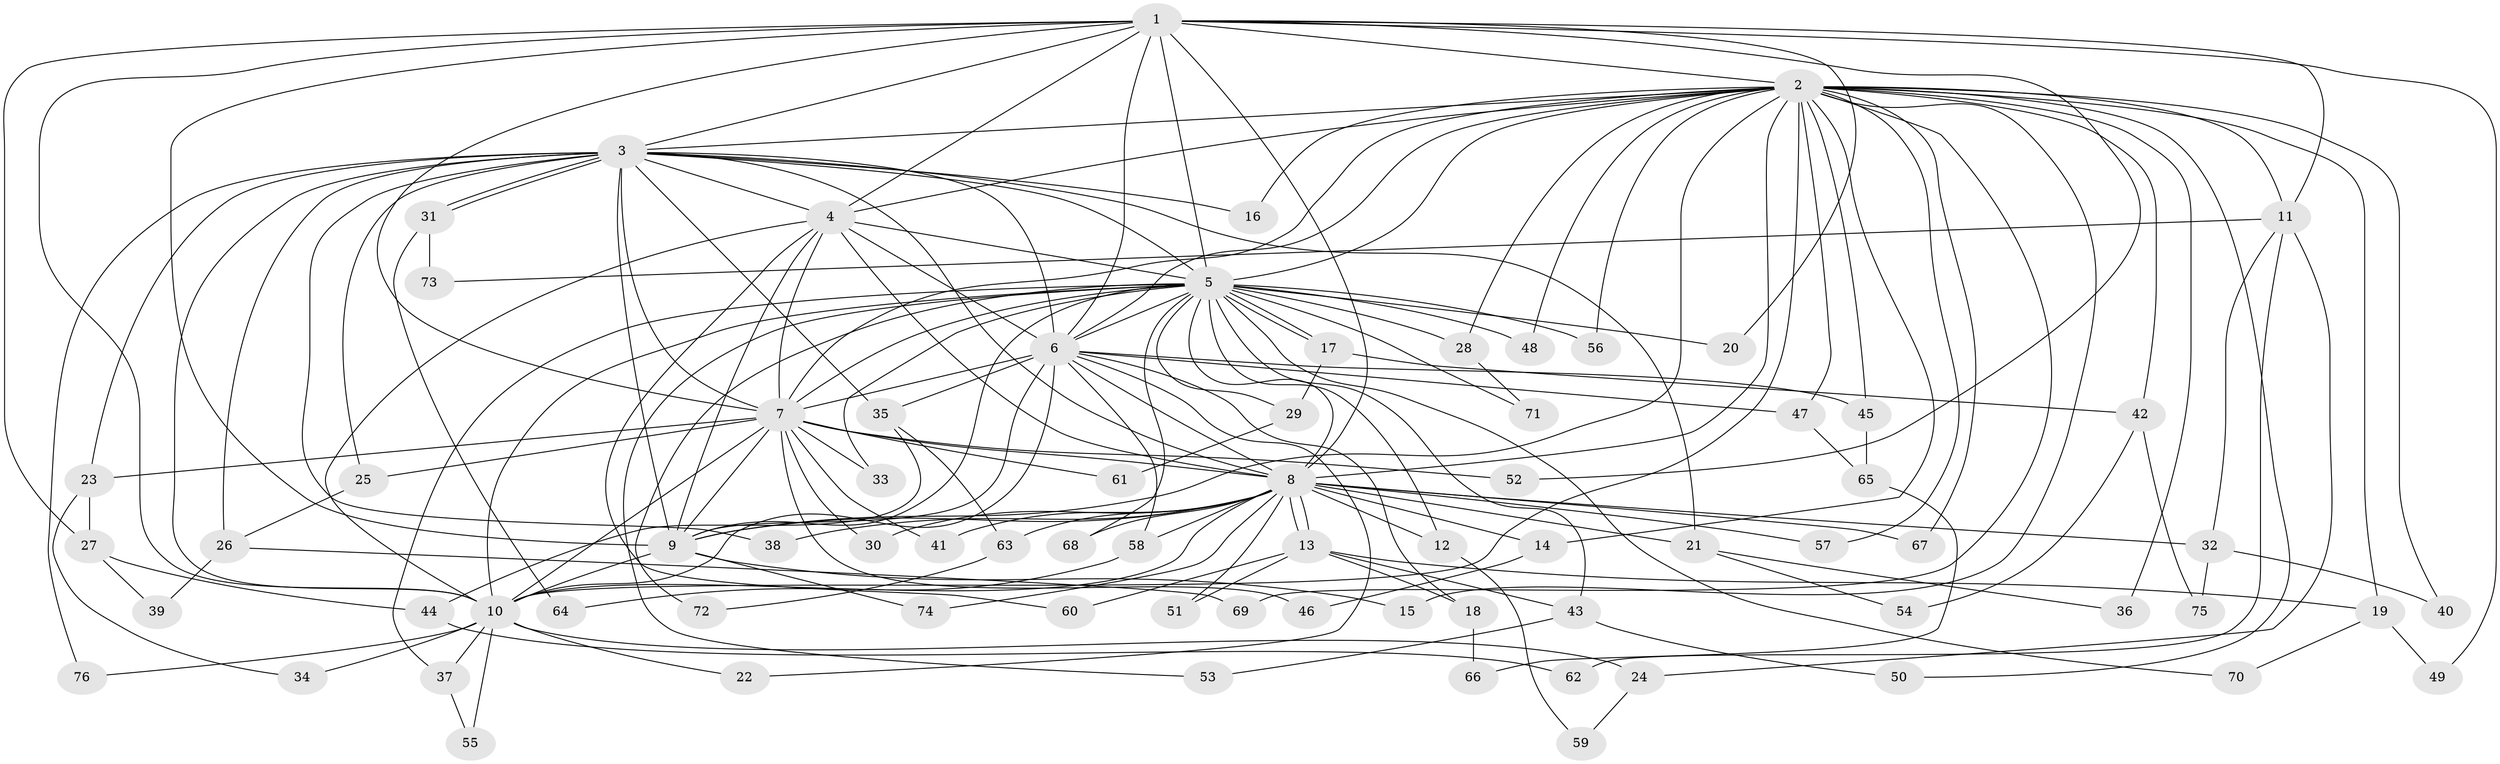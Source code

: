 // Generated by graph-tools (version 1.1) at 2025/14/03/09/25 04:14:04]
// undirected, 76 vertices, 177 edges
graph export_dot {
graph [start="1"]
  node [color=gray90,style=filled];
  1;
  2;
  3;
  4;
  5;
  6;
  7;
  8;
  9;
  10;
  11;
  12;
  13;
  14;
  15;
  16;
  17;
  18;
  19;
  20;
  21;
  22;
  23;
  24;
  25;
  26;
  27;
  28;
  29;
  30;
  31;
  32;
  33;
  34;
  35;
  36;
  37;
  38;
  39;
  40;
  41;
  42;
  43;
  44;
  45;
  46;
  47;
  48;
  49;
  50;
  51;
  52;
  53;
  54;
  55;
  56;
  57;
  58;
  59;
  60;
  61;
  62;
  63;
  64;
  65;
  66;
  67;
  68;
  69;
  70;
  71;
  72;
  73;
  74;
  75;
  76;
  1 -- 2;
  1 -- 3;
  1 -- 4;
  1 -- 5;
  1 -- 6;
  1 -- 7;
  1 -- 8;
  1 -- 9;
  1 -- 10;
  1 -- 11;
  1 -- 20;
  1 -- 27;
  1 -- 49;
  1 -- 52;
  2 -- 3;
  2 -- 4;
  2 -- 5;
  2 -- 6;
  2 -- 7;
  2 -- 8;
  2 -- 9;
  2 -- 10;
  2 -- 11;
  2 -- 14;
  2 -- 15;
  2 -- 16;
  2 -- 19;
  2 -- 28;
  2 -- 36;
  2 -- 40;
  2 -- 42;
  2 -- 45;
  2 -- 47;
  2 -- 48;
  2 -- 50;
  2 -- 56;
  2 -- 57;
  2 -- 67;
  2 -- 69;
  3 -- 4;
  3 -- 5;
  3 -- 6;
  3 -- 7;
  3 -- 8;
  3 -- 9;
  3 -- 10;
  3 -- 16;
  3 -- 21;
  3 -- 23;
  3 -- 25;
  3 -- 26;
  3 -- 31;
  3 -- 31;
  3 -- 35;
  3 -- 38;
  3 -- 76;
  4 -- 5;
  4 -- 6;
  4 -- 7;
  4 -- 8;
  4 -- 9;
  4 -- 10;
  4 -- 60;
  5 -- 6;
  5 -- 7;
  5 -- 8;
  5 -- 9;
  5 -- 10;
  5 -- 12;
  5 -- 17;
  5 -- 17;
  5 -- 20;
  5 -- 28;
  5 -- 29;
  5 -- 33;
  5 -- 37;
  5 -- 43;
  5 -- 48;
  5 -- 53;
  5 -- 56;
  5 -- 68;
  5 -- 70;
  5 -- 71;
  5 -- 72;
  6 -- 7;
  6 -- 8;
  6 -- 9;
  6 -- 10;
  6 -- 18;
  6 -- 22;
  6 -- 35;
  6 -- 45;
  6 -- 47;
  6 -- 58;
  7 -- 8;
  7 -- 9;
  7 -- 10;
  7 -- 23;
  7 -- 25;
  7 -- 30;
  7 -- 33;
  7 -- 41;
  7 -- 46;
  7 -- 52;
  7 -- 61;
  8 -- 9;
  8 -- 10;
  8 -- 12;
  8 -- 13;
  8 -- 13;
  8 -- 14;
  8 -- 21;
  8 -- 30;
  8 -- 32;
  8 -- 38;
  8 -- 41;
  8 -- 51;
  8 -- 57;
  8 -- 58;
  8 -- 63;
  8 -- 67;
  8 -- 68;
  8 -- 74;
  9 -- 10;
  9 -- 15;
  9 -- 74;
  10 -- 22;
  10 -- 24;
  10 -- 34;
  10 -- 37;
  10 -- 55;
  10 -- 76;
  11 -- 24;
  11 -- 32;
  11 -- 62;
  11 -- 73;
  12 -- 59;
  13 -- 18;
  13 -- 19;
  13 -- 43;
  13 -- 51;
  13 -- 60;
  14 -- 46;
  17 -- 29;
  17 -- 42;
  18 -- 66;
  19 -- 49;
  19 -- 70;
  21 -- 36;
  21 -- 54;
  23 -- 27;
  23 -- 34;
  24 -- 59;
  25 -- 26;
  26 -- 39;
  26 -- 69;
  27 -- 39;
  27 -- 44;
  28 -- 71;
  29 -- 61;
  31 -- 64;
  31 -- 73;
  32 -- 40;
  32 -- 75;
  35 -- 44;
  35 -- 63;
  37 -- 55;
  42 -- 54;
  42 -- 75;
  43 -- 50;
  43 -- 53;
  44 -- 62;
  45 -- 65;
  47 -- 65;
  58 -- 64;
  63 -- 72;
  65 -- 66;
}
